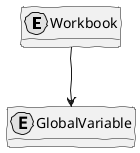 @startuml
skinparam handwritten true
skinparam monochrome true
skinparam packageStyle rect
skinparam defaultFontName FG Virgil
skinparam shadowing false

hide empty methods

class Workbook << (E,yellow) >> {
}

class GlobalVariable << (E,yellow) >> {
}

Workbook --> GlobalVariable
@enduml